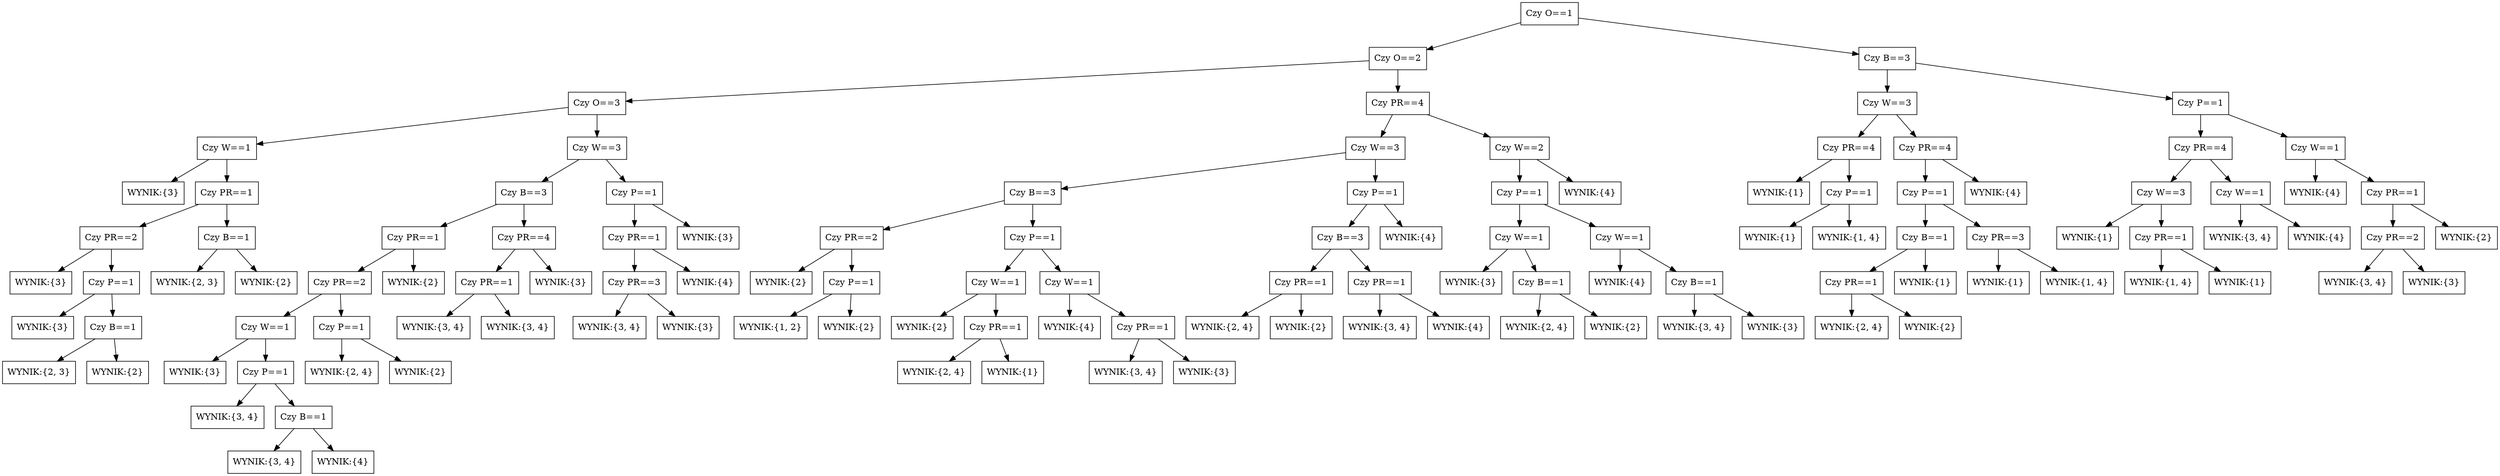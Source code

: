 // The Round Table
digraph {
	node [shape=box]
	1 [label="Czy O==1"]
	1 -> 3
	1 -> 2
	2 [label="Czy B==3"]
	2 -> 5
	2 -> 4
	4 [label="Czy P==1"]
	4 -> 7
	4 -> 6
	6 [label="Czy W==1"]
	6 -> 9
	6 -> 8
	8 [label="Czy PR==1"]
	8 -> 11
	8 -> 10
	10 [label="WYNIK:{2}"]
	11 [label="Czy PR==2"]
	11 -> 13
	11 -> 12
	12 [label="WYNIK:{3}"]
	13 [label="WYNIK:{3, 4}"]
	9 [label="WYNIK:{4}"]
	7 [label="Czy PR==4"]
	7 -> 15
	7 -> 14
	14 [label="Czy W==1"]
	14 -> 17
	14 -> 16
	16 [label="WYNIK:{4}"]
	17 [label="WYNIK:{3, 4}"]
	15 [label="Czy W==3"]
	15 -> 19
	15 -> 18
	18 [label="Czy PR==1"]
	18 -> 21
	18 -> 20
	20 [label="WYNIK:{1}"]
	21 [label="WYNIK:{1, 4}"]
	19 [label="WYNIK:{1}"]
	5 [label="Czy W==3"]
	5 -> 23
	5 -> 22
	22 [label="Czy PR==4"]
	22 -> 25
	22 -> 24
	24 [label="WYNIK:{4}"]
	25 [label="Czy P==1"]
	25 -> 27
	25 -> 26
	26 [label="Czy PR==3"]
	26 -> 29
	26 -> 28
	28 [label="WYNIK:{1, 4}"]
	29 [label="WYNIK:{1}"]
	27 [label="Czy B==1"]
	27 -> 31
	27 -> 30
	30 [label="WYNIK:{1}"]
	31 [label="Czy PR==1"]
	31 -> 33
	31 -> 32
	32 [label="WYNIK:{2}"]
	33 [label="WYNIK:{2, 4}"]
	23 [label="Czy PR==4"]
	23 -> 35
	23 -> 34
	34 [label="Czy P==1"]
	34 -> 37
	34 -> 36
	36 [label="WYNIK:{1, 4}"]
	37 [label="WYNIK:{1}"]
	35 [label="WYNIK:{1}"]
	3 [label="Czy O==2"]
	3 -> 39
	3 -> 38
	38 [label="Czy PR==4"]
	38 -> 41
	38 -> 40
	40 [label="Czy W==2"]
	40 -> 43
	40 -> 42
	42 [label="WYNIK:{4}"]
	43 [label="Czy P==1"]
	43 -> 45
	43 -> 44
	44 [label="Czy W==1"]
	44 -> 47
	44 -> 46
	46 [label="Czy B==1"]
	46 -> 49
	46 -> 48
	48 [label="WYNIK:{3}"]
	49 [label="WYNIK:{3, 4}"]
	47 [label="WYNIK:{4}"]
	45 [label="Czy W==1"]
	45 -> 51
	45 -> 50
	50 [label="Czy B==1"]
	50 -> 53
	50 -> 52
	52 [label="WYNIK:{2}"]
	53 [label="WYNIK:{2, 4}"]
	51 [label="WYNIK:{3}"]
	41 [label="Czy W==3"]
	41 -> 55
	41 -> 54
	54 [label="Czy P==1"]
	54 -> 57
	54 -> 56
	56 [label="WYNIK:{4}"]
	57 [label="Czy B==3"]
	57 -> 59
	57 -> 58
	58 [label="Czy PR==1"]
	58 -> 61
	58 -> 60
	60 [label="WYNIK:{4}"]
	61 [label="WYNIK:{3, 4}"]
	59 [label="Czy PR==1"]
	59 -> 63
	59 -> 62
	62 [label="WYNIK:{2}"]
	63 [label="WYNIK:{2, 4}"]
	55 [label="Czy B==3"]
	55 -> 65
	55 -> 64
	64 [label="Czy P==1"]
	64 -> 67
	64 -> 66
	66 [label="Czy W==1"]
	66 -> 69
	66 -> 68
	68 [label="Czy PR==1"]
	68 -> 71
	68 -> 70
	70 [label="WYNIK:{3}"]
	71 [label="WYNIK:{3, 4}"]
	69 [label="WYNIK:{4}"]
	67 [label="Czy W==1"]
	67 -> 73
	67 -> 72
	72 [label="Czy PR==1"]
	72 -> 75
	72 -> 74
	74 [label="WYNIK:{1}"]
	75 [label="WYNIK:{2, 4}"]
	73 [label="WYNIK:{2}"]
	65 [label="Czy PR==2"]
	65 -> 77
	65 -> 76
	76 [label="Czy P==1"]
	76 -> 79
	76 -> 78
	78 [label="WYNIK:{2}"]
	79 [label="WYNIK:{1, 2}"]
	77 [label="WYNIK:{2}"]
	39 [label="Czy O==3"]
	39 -> 81
	39 -> 80
	80 [label="Czy W==3"]
	80 -> 83
	80 -> 82
	82 [label="Czy P==1"]
	82 -> 85
	82 -> 84
	84 [label="WYNIK:{3}"]
	85 [label="Czy PR==1"]
	85 -> 87
	85 -> 86
	86 [label="WYNIK:{4}"]
	87 [label="Czy PR==3"]
	87 -> 89
	87 -> 88
	88 [label="WYNIK:{3}"]
	89 [label="WYNIK:{3, 4}"]
	83 [label="Czy B==3"]
	83 -> 91
	83 -> 90
	90 [label="Czy PR==4"]
	90 -> 93
	90 -> 92
	92 [label="WYNIK:{3}"]
	93 [label="Czy PR==1"]
	93 -> 95
	93 -> 94
	94 [label="WYNIK:{3, 4}"]
	95 [label="WYNIK:{3, 4}"]
	91 [label="Czy PR==1"]
	91 -> 97
	91 -> 96
	96 [label="WYNIK:{2}"]
	97 [label="Czy PR==2"]
	97 -> 99
	97 -> 98
	98 [label="Czy P==1"]
	98 -> 101
	98 -> 100
	100 [label="WYNIK:{2}"]
	101 [label="WYNIK:{2, 4}"]
	99 [label="Czy W==1"]
	99 -> 103
	99 -> 102
	102 [label="Czy P==1"]
	102 -> 105
	102 -> 104
	104 [label="Czy B==1"]
	104 -> 107
	104 -> 106
	106 [label="WYNIK:{4}"]
	107 [label="WYNIK:{3, 4}"]
	105 [label="WYNIK:{3, 4}"]
	103 [label="WYNIK:{3}"]
	81 [label="Czy W==1"]
	81 -> 109
	81 -> 108
	108 [label="Czy PR==1"]
	108 -> 111
	108 -> 110
	110 [label="Czy B==1"]
	110 -> 113
	110 -> 112
	112 [label="WYNIK:{2}"]
	113 [label="WYNIK:{2, 3}"]
	111 [label="Czy PR==2"]
	111 -> 115
	111 -> 114
	114 [label="Czy P==1"]
	114 -> 117
	114 -> 116
	116 [label="Czy B==1"]
	116 -> 119
	116 -> 118
	118 [label="WYNIK:{2}"]
	119 [label="WYNIK:{2, 3}"]
	117 [label="WYNIK:{3}"]
	115 [label="WYNIK:{3}"]
	109 [label="WYNIK:{3}"]
}
